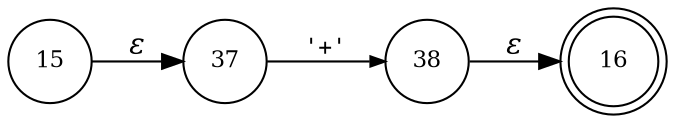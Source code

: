 digraph ATN {
rankdir=LR;
s16[fontsize=11, label="16", shape=doublecircle, fixedsize=true, width=.6];
s37[fontsize=11,label="37", shape=circle, fixedsize=true, width=.55, peripheries=1];
s38[fontsize=11,label="38", shape=circle, fixedsize=true, width=.55, peripheries=1];
s15[fontsize=11,label="15", shape=circle, fixedsize=true, width=.55, peripheries=1];
s15 -> s37 [fontname="Times-Italic", label="&epsilon;"];
s37 -> s38 [fontsize=11, fontname="Courier", arrowsize=.7, label = "'+'", arrowhead = normal];
s38 -> s16 [fontname="Times-Italic", label="&epsilon;"];
}